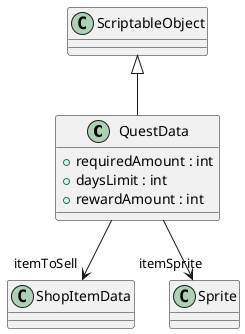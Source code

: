 @startuml
class QuestData {
    + requiredAmount : int
    + daysLimit : int
    + rewardAmount : int
}
ScriptableObject <|-- QuestData
QuestData --> "itemToSell" ShopItemData
QuestData --> "itemSprite" Sprite
@enduml
